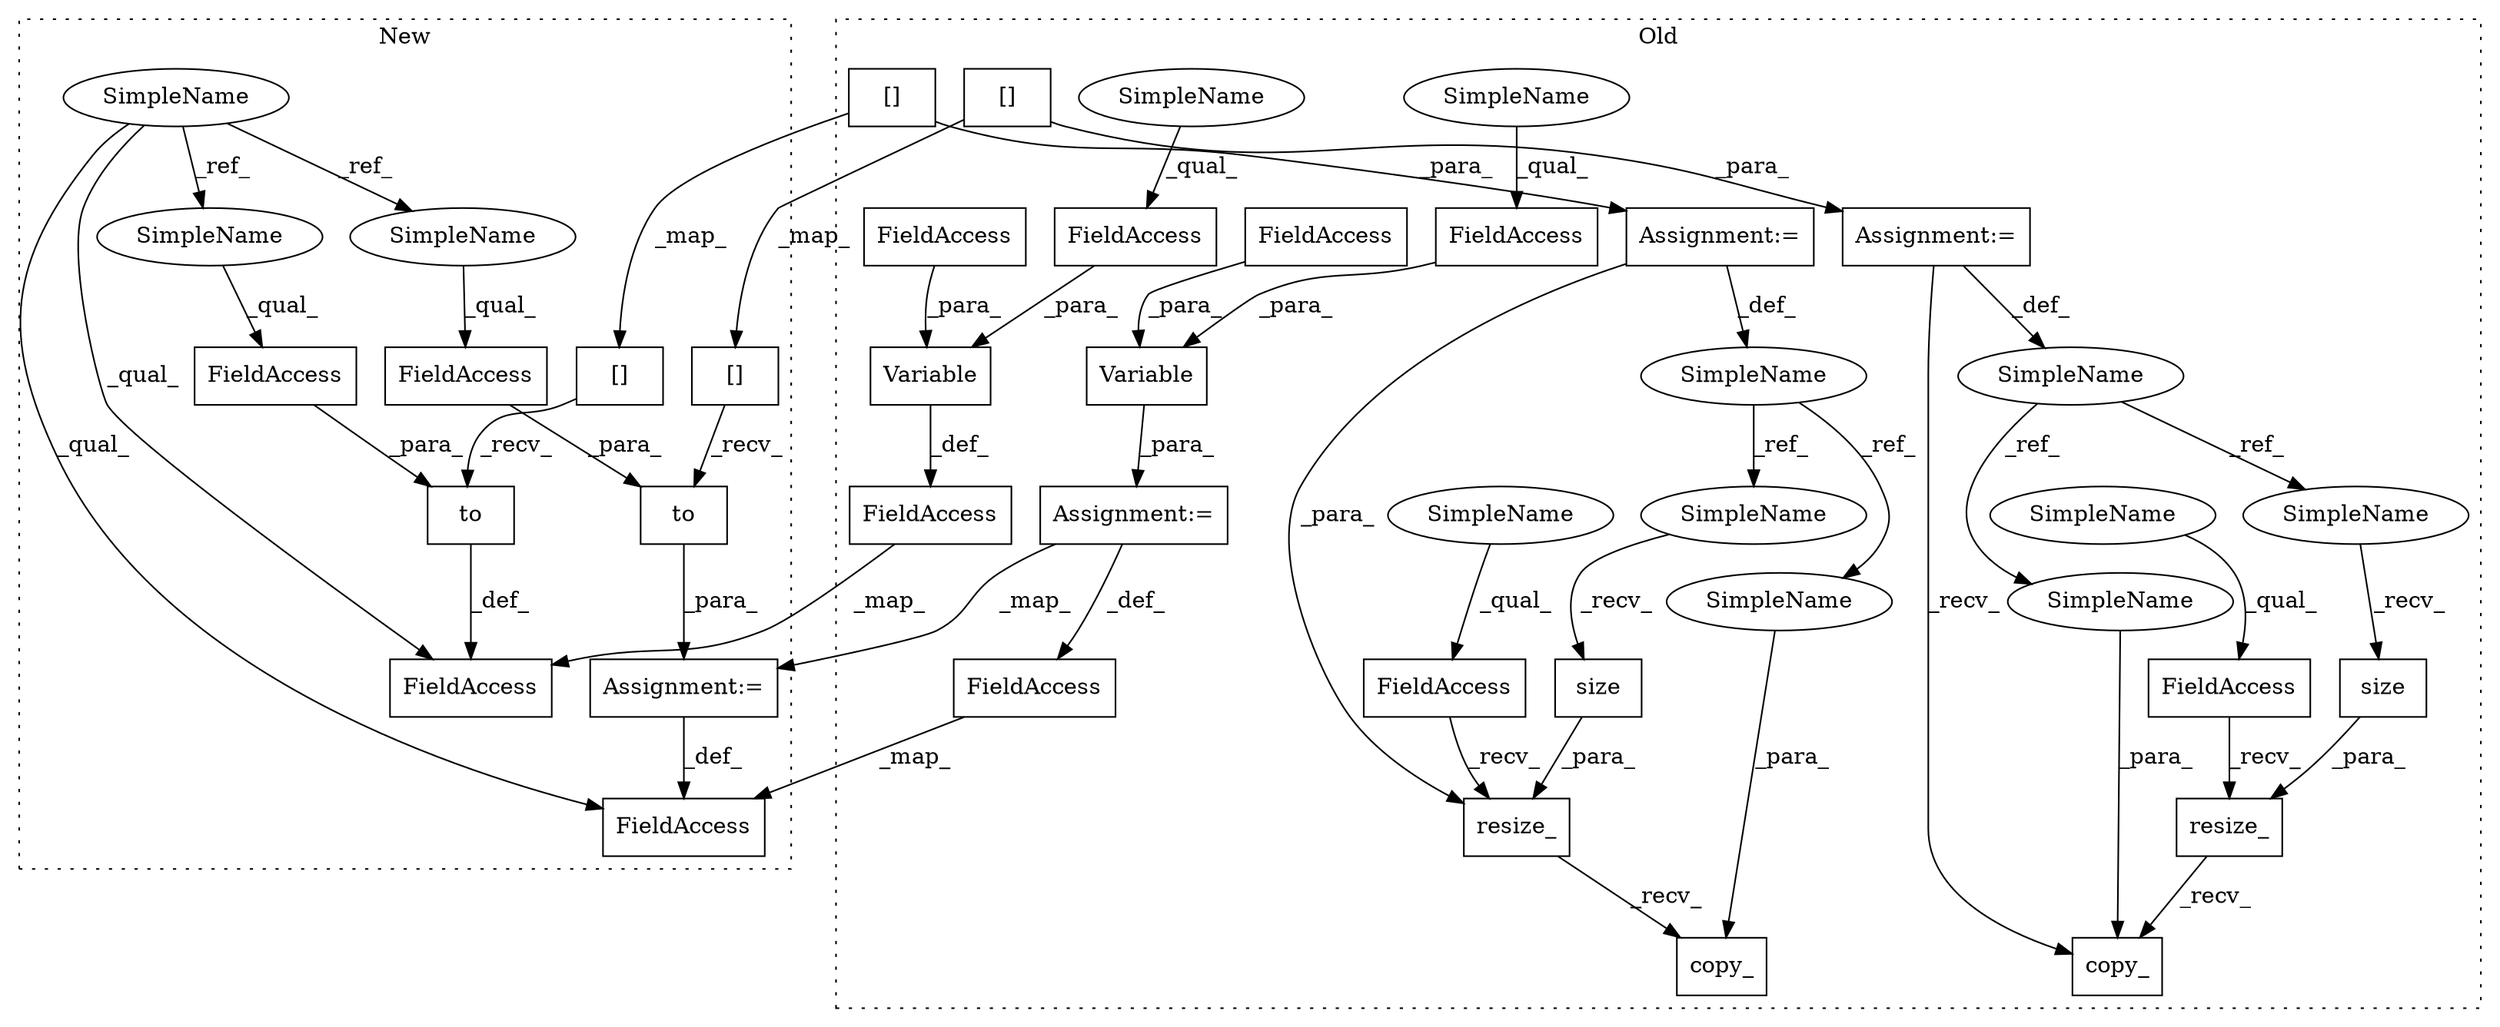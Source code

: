 digraph G {
subgraph cluster0 {
1 [label="copy_" a="32" s="4987,5000" l="6,1" shape="box"];
3 [label="size" a="32" s="4979" l="6" shape="box"];
5 [label="SimpleName" a="42" s="4926" l="7" shape="ellipse"];
6 [label="Assignment:=" a="7" s="4933" l="1" shape="box"];
7 [label="[]" a="2" s="4934,4943" l="5,1" shape="box"];
9 [label="resize_" a="32" s="4963,4985" l="8,1" shape="box"];
10 [label="FieldAccess" a="22" s="4950" l="12" shape="box"];
13 [label="FieldAccess" a="22" s="5470" l="12" shape="box"];
14 [label="Variable" a="32" s="5461,5491" l="9,1" shape="box"];
15 [label="FieldAccess" a="22" s="5483" l="8" shape="box"];
16 [label="FieldAccess" a="22" s="5027" l="12" shape="box"];
17 [label="Variable" a="32" s="5018,5048" l="9,1" shape="box"];
18 [label="FieldAccess" a="22" s="5040" l="8" shape="box"];
19 [label="FieldAccess" a="22" s="5391" l="12" shape="box"];
21 [label="resize_" a="32" s="5404,5426" l="8,1" shape="box"];
22 [label="size" a="32" s="5420" l="6" shape="box"];
23 [label="SimpleName" a="42" s="5365" l="7" shape="ellipse"];
24 [label="copy_" a="32" s="5428,5441" l="6,1" shape="box"];
25 [label="Assignment:=" a="7" s="5372" l="1" shape="box"];
26 [label="[]" a="2" s="5373,5382" l="5,1" shape="box"];
29 [label="FieldAccess" a="22" s="5450" l="10" shape="box"];
31 [label="FieldAccess" a="22" s="5007" l="10" shape="box"];
33 [label="Assignment:=" a="7" s="5460" l="1" shape="box"];
34 [label="SimpleName" a="42" s="4993" l="7" shape="ellipse"];
35 [label="SimpleName" a="42" s="4971" l="7" shape="ellipse"];
36 [label="SimpleName" a="42" s="5412" l="7" shape="ellipse"];
37 [label="SimpleName" a="42" s="5434" l="7" shape="ellipse"];
40 [label="SimpleName" a="42" s="5391" l="4" shape="ellipse"];
41 [label="SimpleName" a="42" s="4950" l="4" shape="ellipse"];
42 [label="SimpleName" a="42" s="5027" l="4" shape="ellipse"];
43 [label="SimpleName" a="42" s="5470" l="4" shape="ellipse"];
label = "Old";
style="dotted";
}
subgraph cluster1 {
2 [label="to" a="32" s="4700,4714" l="3,1" shape="box"];
4 [label="FieldAccess" a="22" s="4703" l="11" shape="box"];
8 [label="[]" a="2" s="4689,4698" l="5,1" shape="box"];
11 [label="SimpleName" a="42" s="4667" l="4" shape="ellipse"];
12 [label="FieldAccess" a="22" s="4871" l="11" shape="box"];
20 [label="to" a="32" s="4868,4882" l="3,1" shape="box"];
27 [label="[]" a="2" s="4857,4866" l="5,1" shape="box"];
28 [label="FieldAccess" a="22" s="4846" l="10" shape="box"];
30 [label="FieldAccess" a="22" s="4678" l="10" shape="box"];
32 [label="Assignment:=" a="7" s="4856" l="1" shape="box"];
38 [label="SimpleName" a="42" s="4703" l="4" shape="ellipse"];
39 [label="SimpleName" a="42" s="4871" l="4" shape="ellipse"];
label = "New";
style="dotted";
}
2 -> 30 [label="_def_"];
3 -> 9 [label="_para_"];
4 -> 2 [label="_para_"];
5 -> 35 [label="_ref_"];
5 -> 34 [label="_ref_"];
6 -> 9 [label="_para_"];
6 -> 5 [label="_def_"];
7 -> 8 [label="_map_"];
7 -> 6 [label="_para_"];
8 -> 2 [label="_recv_"];
9 -> 1 [label="_recv_"];
10 -> 9 [label="_recv_"];
11 -> 28 [label="_qual_"];
11 -> 30 [label="_qual_"];
11 -> 39 [label="_ref_"];
11 -> 38 [label="_ref_"];
12 -> 20 [label="_para_"];
13 -> 14 [label="_para_"];
14 -> 33 [label="_para_"];
15 -> 14 [label="_para_"];
16 -> 17 [label="_para_"];
17 -> 31 [label="_def_"];
18 -> 17 [label="_para_"];
19 -> 21 [label="_recv_"];
20 -> 32 [label="_para_"];
21 -> 24 [label="_recv_"];
22 -> 21 [label="_para_"];
23 -> 37 [label="_ref_"];
23 -> 36 [label="_ref_"];
25 -> 23 [label="_def_"];
25 -> 24 [label="_recv_"];
26 -> 25 [label="_para_"];
26 -> 27 [label="_map_"];
27 -> 20 [label="_recv_"];
29 -> 28 [label="_map_"];
31 -> 30 [label="_map_"];
32 -> 28 [label="_def_"];
33 -> 32 [label="_map_"];
33 -> 29 [label="_def_"];
34 -> 1 [label="_para_"];
35 -> 3 [label="_recv_"];
36 -> 22 [label="_recv_"];
37 -> 24 [label="_para_"];
38 -> 4 [label="_qual_"];
39 -> 12 [label="_qual_"];
40 -> 19 [label="_qual_"];
41 -> 10 [label="_qual_"];
42 -> 16 [label="_qual_"];
43 -> 13 [label="_qual_"];
}